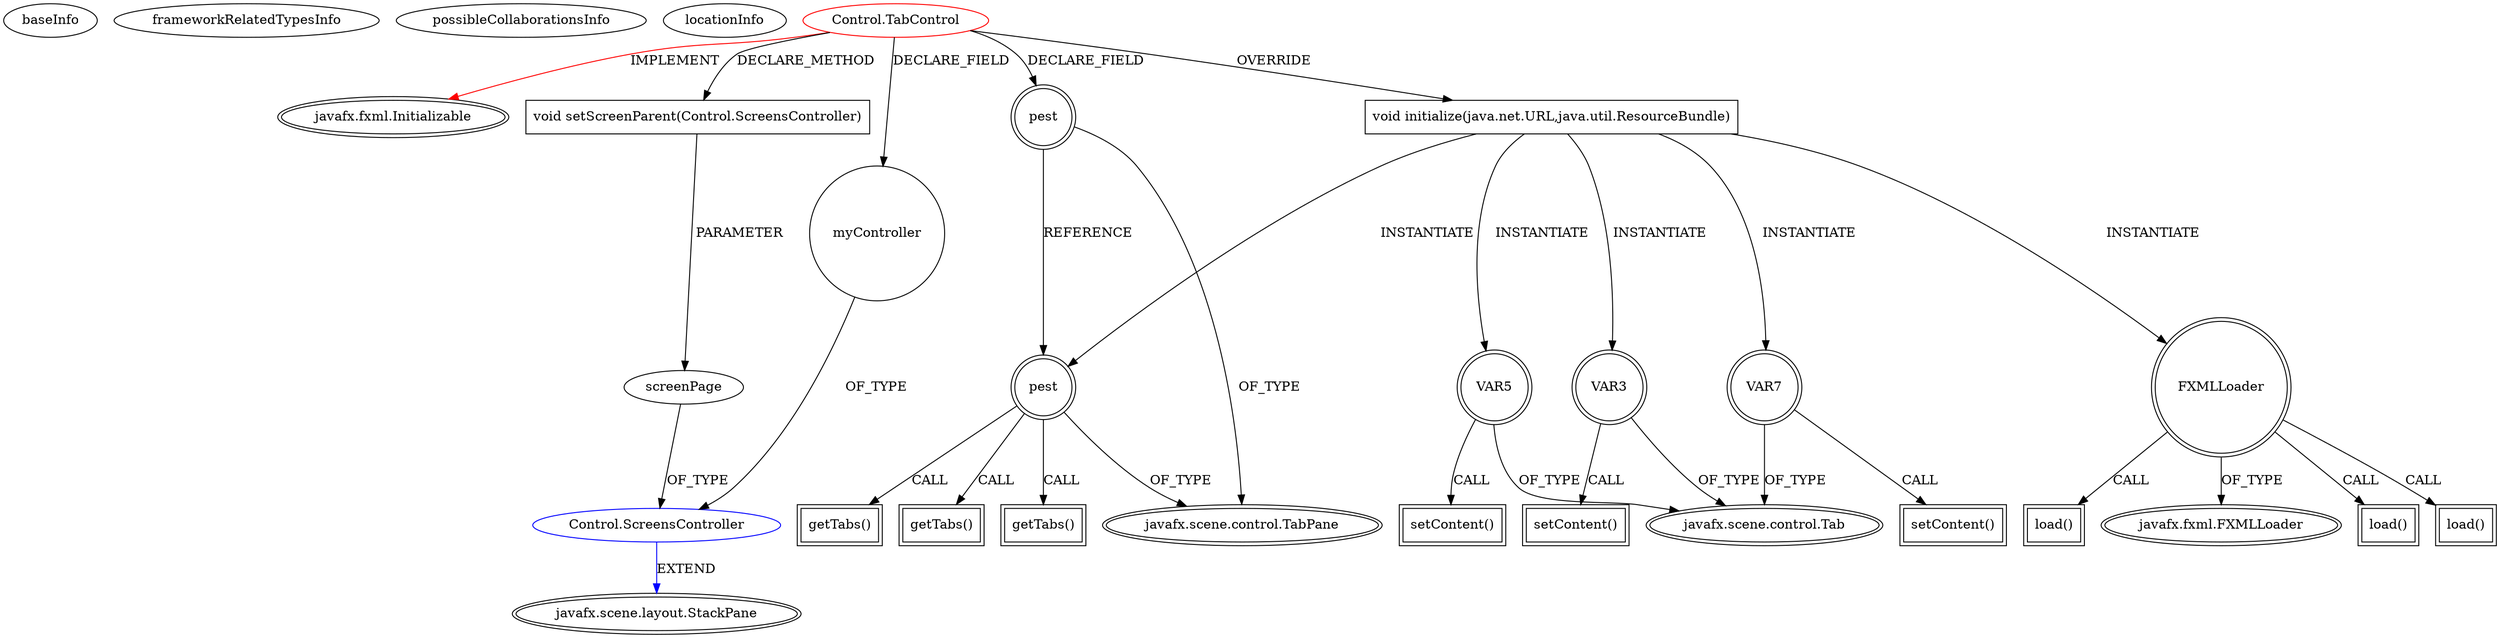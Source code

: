 digraph {
baseInfo[graphId=2704,category="extension_graph",isAnonymous=false,possibleRelation=true]
frameworkRelatedTypesInfo[0="javafx.fxml.Initializable"]
possibleCollaborationsInfo[0="2704~CLIENT_METHOD_DECLARATION-PARAMETER_DECLARATION-FIELD_DECLARATION-~javafx.fxml.Initializable ~javafx.scene.layout.StackPane ~false~false"]
locationInfo[projectName="geyrix57-Proyecto_1_Bases",filePath="/geyrix57-Proyecto_1_Bases/Proyecto_1_Bases-master/src/Control/TabControl.java",contextSignature="TabControl",graphId="2704"]
0[label="Control.TabControl",vertexType="ROOT_CLIENT_CLASS_DECLARATION",isFrameworkType=false,color=red]
1[label="javafx.fxml.Initializable",vertexType="FRAMEWORK_INTERFACE_TYPE",isFrameworkType=true,peripheries=2]
2[label="myController",vertexType="FIELD_DECLARATION",isFrameworkType=false,shape=circle]
3[label="Control.ScreensController",vertexType="REFERENCE_CLIENT_CLASS_DECLARATION",isFrameworkType=false,color=blue]
4[label="javafx.scene.layout.StackPane",vertexType="FRAMEWORK_CLASS_TYPE",isFrameworkType=true,peripheries=2]
5[label="pest",vertexType="FIELD_DECLARATION",isFrameworkType=true,peripheries=2,shape=circle]
6[label="javafx.scene.control.TabPane",vertexType="FRAMEWORK_CLASS_TYPE",isFrameworkType=true,peripheries=2]
7[label="void initialize(java.net.URL,java.util.ResourceBundle)",vertexType="OVERRIDING_METHOD_DECLARATION",isFrameworkType=false,shape=box]
8[label="FXMLLoader",vertexType="VARIABLE_EXPRESION",isFrameworkType=true,peripheries=2,shape=circle]
10[label="javafx.fxml.FXMLLoader",vertexType="FRAMEWORK_CLASS_TYPE",isFrameworkType=true,peripheries=2]
9[label="load()",vertexType="INSIDE_CALL",isFrameworkType=true,peripheries=2,shape=box]
12[label="load()",vertexType="INSIDE_CALL",isFrameworkType=true,peripheries=2,shape=box]
14[label="load()",vertexType="INSIDE_CALL",isFrameworkType=true,peripheries=2,shape=box]
15[label="VAR3",vertexType="VARIABLE_EXPRESION",isFrameworkType=true,peripheries=2,shape=circle]
17[label="javafx.scene.control.Tab",vertexType="FRAMEWORK_CLASS_TYPE",isFrameworkType=true,peripheries=2]
16[label="setContent()",vertexType="INSIDE_CALL",isFrameworkType=true,peripheries=2,shape=box]
18[label="pest",vertexType="VARIABLE_EXPRESION",isFrameworkType=true,peripheries=2,shape=circle]
19[label="getTabs()",vertexType="INSIDE_CALL",isFrameworkType=true,peripheries=2,shape=box]
21[label="VAR5",vertexType="VARIABLE_EXPRESION",isFrameworkType=true,peripheries=2,shape=circle]
22[label="setContent()",vertexType="INSIDE_CALL",isFrameworkType=true,peripheries=2,shape=box]
25[label="getTabs()",vertexType="INSIDE_CALL",isFrameworkType=true,peripheries=2,shape=box]
26[label="VAR7",vertexType="VARIABLE_EXPRESION",isFrameworkType=true,peripheries=2,shape=circle]
27[label="setContent()",vertexType="INSIDE_CALL",isFrameworkType=true,peripheries=2,shape=box]
30[label="getTabs()",vertexType="INSIDE_CALL",isFrameworkType=true,peripheries=2,shape=box]
31[label="void setScreenParent(Control.ScreensController)",vertexType="CLIENT_METHOD_DECLARATION",isFrameworkType=false,shape=box]
32[label="screenPage",vertexType="PARAMETER_DECLARATION",isFrameworkType=false]
0->1[label="IMPLEMENT",color=red]
0->2[label="DECLARE_FIELD"]
3->4[label="EXTEND",color=blue]
2->3[label="OF_TYPE"]
0->5[label="DECLARE_FIELD"]
5->6[label="OF_TYPE"]
0->7[label="OVERRIDE"]
7->8[label="INSTANTIATE"]
8->10[label="OF_TYPE"]
8->9[label="CALL"]
8->12[label="CALL"]
8->14[label="CALL"]
7->15[label="INSTANTIATE"]
15->17[label="OF_TYPE"]
15->16[label="CALL"]
7->18[label="INSTANTIATE"]
5->18[label="REFERENCE"]
18->6[label="OF_TYPE"]
18->19[label="CALL"]
7->21[label="INSTANTIATE"]
21->17[label="OF_TYPE"]
21->22[label="CALL"]
18->25[label="CALL"]
7->26[label="INSTANTIATE"]
26->17[label="OF_TYPE"]
26->27[label="CALL"]
18->30[label="CALL"]
0->31[label="DECLARE_METHOD"]
32->3[label="OF_TYPE"]
31->32[label="PARAMETER"]
}
